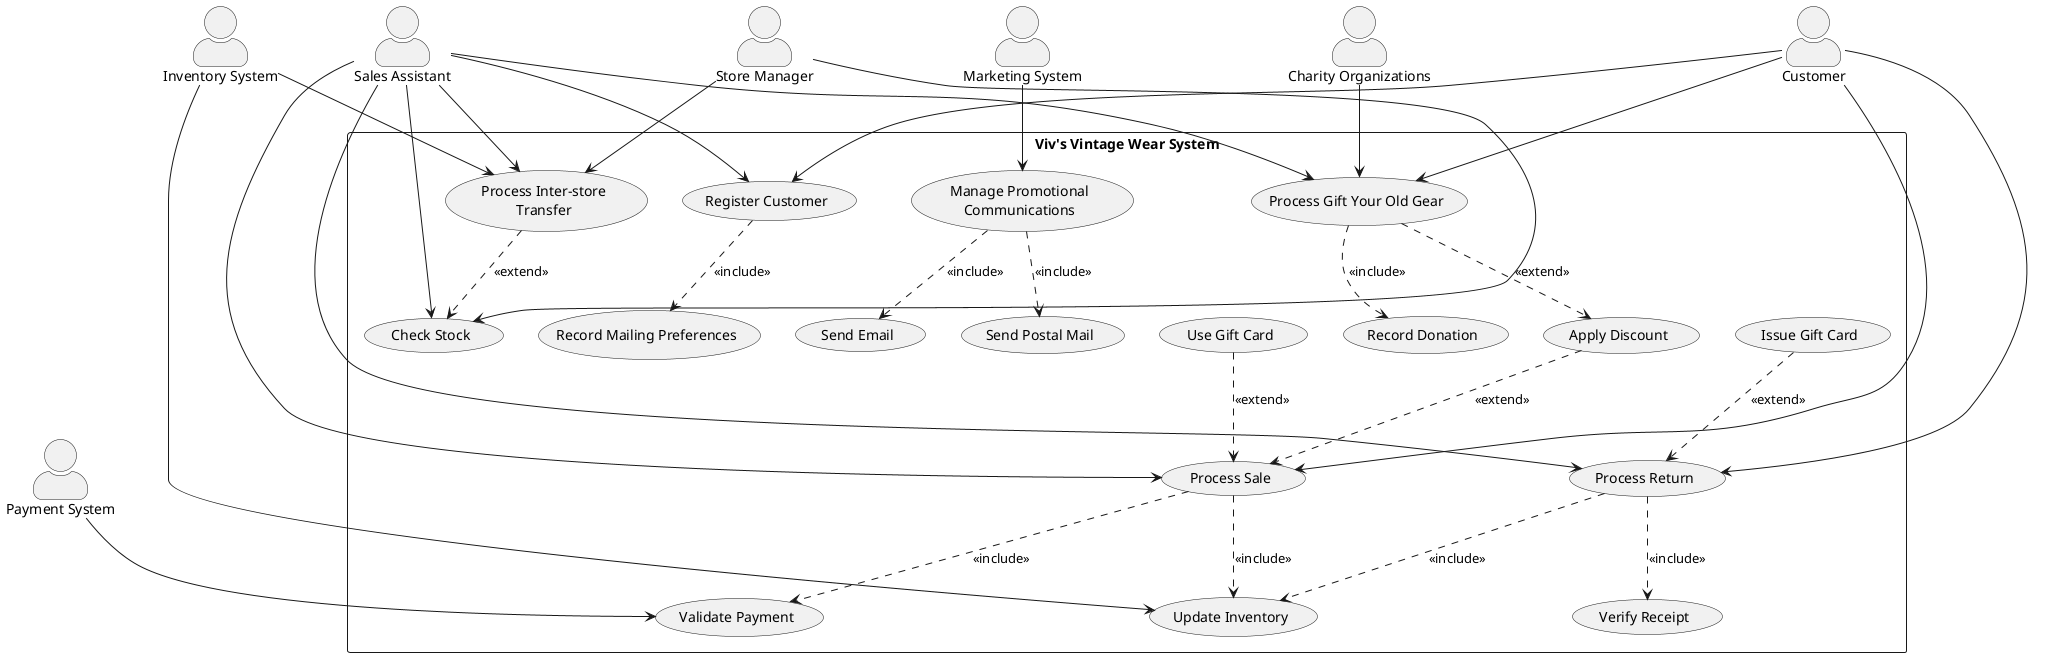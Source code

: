 @startuml Viv's_Vintage_Wear_System

skinparam actorStyle awesome
skinparam packageStyle rectangle
skinparam usecaseStyle roundbox

' Define actors
actor "Sales Assistant" as SA
actor "Customer" as CU
actor "Payment System" as PS
actor "Marketing System" as MS
actor "Inventory System" as IS
actor "Store Manager" as SM
actor "Charity Organizations" as CO

rectangle "Viv's Vintage Wear System" {
    ' Sales Management
    usecase "Process Sale" as UC1
    usecase "Validate Payment" as UC1_1
    usecase "Update Inventory" as UC1_2
    usecase "Apply Discount" as UC1_3
    usecase "Use Gift Card" as UC1_4

    ' Returns Management
    usecase "Process Return" as UC2
    usecase "Verify Receipt" as UC2_1
    usecase "Issue Gift Card" as UC2_2

    ' Gift Your Old Gear
    usecase "Process Gift Your Old Gear" as UC3
    usecase "Record Donation" as UC3_1

    ' Customer Management
    usecase "Register Customer" as UC4
    usecase "Record Mailing Preferences" as UC4_1

    ' Promotional Management
    usecase "Manage Promotional\nCommunications" as UC5
    usecase "Send Email" as UC5_1
    usecase "Send Postal Mail" as UC5_2

    ' Inventory Management
    usecase "Check Stock" as UC6
    usecase "Process Inter-store\nTransfer" as UC7
}

' Actor relationships
SA --> UC1
SA --> UC2
SA --> UC3
SA --> UC4
SA --> UC6
SA --> UC7

CU --> UC1
CU --> UC2
CU --> UC3
CU --> UC4

SM --> UC6
SM --> UC7

' System actor relationships
PS --> UC1_1
MS --> UC5
IS --> UC1_2
IS --> UC7
CO --> UC3

' Include relationships
UC1 ..> UC1_1 : <<include>>
UC1 ..> UC1_2 : <<include>>
UC2 ..> UC2_1 : <<include>>
UC2 ..> UC1_2 : <<include>>
UC3 ..> UC3_1 : <<include>>
UC4 ..> UC4_1 : <<include>>
UC5 ..> UC5_1 : <<include>>
UC5 ..> UC5_2 : <<include>>

' Extend relationships
UC1_3 ..> UC1 : <<extend>>
UC1_4 ..> UC1 : <<extend>>
UC2_2 ..> UC2 : <<extend>>
UC3 ..> UC1_3 : <<extend>>
UC7 ..> UC6 : <<extend>>

@enduml
